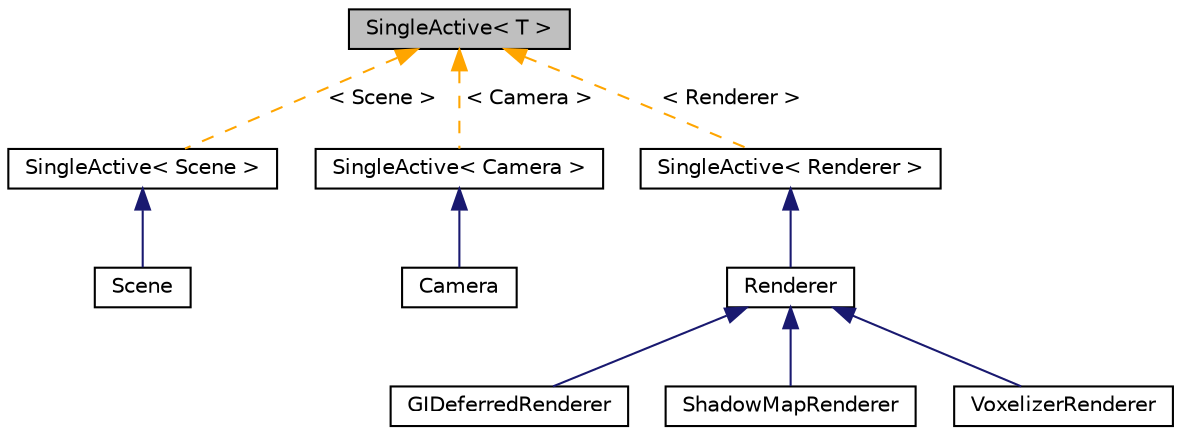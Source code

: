 digraph "SingleActive&lt; T &gt;"
{
 // INTERACTIVE_SVG=YES
 // LATEX_PDF_SIZE
  edge [fontname="Helvetica",fontsize="10",labelfontname="Helvetica",labelfontsize="10"];
  node [fontname="Helvetica",fontsize="10",shape=record];
  Node1 [label="SingleActive\< T \>",height=0.2,width=0.4,color="black", fillcolor="grey75", style="filled", fontcolor="black",tooltip="Template class for set up a single instance of certain class as active, differentiating it from the r..."];
  Node1 -> Node2 [dir="back",color="orange",fontsize="10",style="dashed",label=" \< Scene \>" ,fontname="Helvetica"];
  Node2 [label="SingleActive\< Scene \>",height=0.2,width=0.4,color="black", fillcolor="white", style="filled",URL="$class_single_active.html",tooltip=" "];
  Node2 -> Node3 [dir="back",color="midnightblue",fontsize="10",style="solid",fontname="Helvetica"];
  Node3 [label="Scene",height=0.2,width=0.4,color="black", fillcolor="white", style="filled",URL="$class_scene.html",tooltip="Represents a scene composed of many cameras, meshes, lights, textures and materials...."];
  Node1 -> Node4 [dir="back",color="orange",fontsize="10",style="dashed",label=" \< Camera \>" ,fontname="Helvetica"];
  Node4 [label="SingleActive\< Camera \>",height=0.2,width=0.4,color="black", fillcolor="white", style="filled",URL="$class_single_active.html",tooltip=" "];
  Node4 -> Node5 [dir="back",color="midnightblue",fontsize="10",style="solid",fontname="Helvetica"];
  Node5 [label="Camera",height=0.2,width=0.4,color="black", fillcolor="white", style="filled",URL="$class_camera.html",tooltip="Holds parameters and settings for scene cameras. Viewing parameters and projection setup for the came..."];
  Node1 -> Node6 [dir="back",color="orange",fontsize="10",style="dashed",label=" \< Renderer \>" ,fontname="Helvetica"];
  Node6 [label="SingleActive\< Renderer \>",height=0.2,width=0.4,color="black", fillcolor="white", style="filled",URL="$class_single_active.html",tooltip=" "];
  Node6 -> Node7 [dir="back",color="midnightblue",fontsize="10",style="solid",fontname="Helvetica"];
  Node7 [label="Renderer",height=0.2,width=0.4,color="black", fillcolor="white", style="filled",URL="$class_renderer.html",tooltip="A base class for renderers. All the rendering logic should reside in the abstract method Render"];
  Node7 -> Node8 [dir="back",color="midnightblue",fontsize="10",style="solid",fontname="Helvetica"];
  Node8 [label="GIDeferredRenderer",height=0.2,width=0.4,color="black", fillcolor="white", style="filled",URL="$class_g_i_deferred_renderer.html",tooltip="The main renderer for the engine. Uses a deferred rendering path. Handles geometry pass and light pas..."];
  Node7 -> Node9 [dir="back",color="midnightblue",fontsize="10",style="solid",fontname="Helvetica"];
  Node9 [label="ShadowMapRenderer",height=0.2,width=0.4,color="black", fillcolor="white", style="filled",URL="$class_shadow_map_renderer.html",tooltip=" "];
  Node7 -> Node10 [dir="back",color="midnightblue",fontsize="10",style="solid",fontname="Helvetica"];
  Node10 [label="VoxelizerRenderer",height=0.2,width=0.4,color="black", fillcolor="white", style="filled",URL="$class_voxelizer_renderer.html",tooltip=" "];
}
